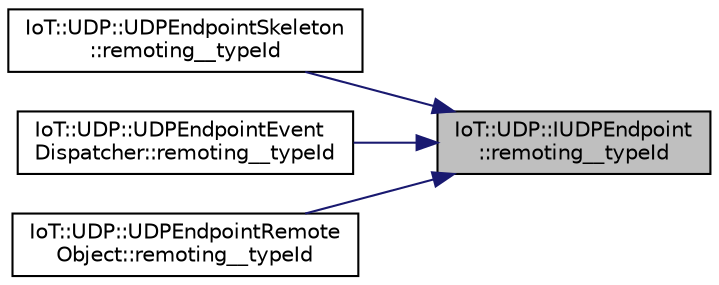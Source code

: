 digraph "IoT::UDP::IUDPEndpoint::remoting__typeId"
{
 // LATEX_PDF_SIZE
  edge [fontname="Helvetica",fontsize="10",labelfontname="Helvetica",labelfontsize="10"];
  node [fontname="Helvetica",fontsize="10",shape=record];
  rankdir="RL";
  Node1 [label="IoT::UDP::IUDPEndpoint\l::remoting__typeId",height=0.2,width=0.4,color="black", fillcolor="grey75", style="filled", fontcolor="black",tooltip=" "];
  Node1 -> Node2 [dir="back",color="midnightblue",fontsize="10",style="solid"];
  Node2 [label="IoT::UDP::UDPEndpointSkeleton\l::remoting__typeId",height=0.2,width=0.4,color="black", fillcolor="white", style="filled",URL="$classIoT_1_1UDP_1_1UDPEndpointSkeleton.html#ac13e5edcaa2f6677bcba04d2c1842baa",tooltip="Destroys a UDPEndpointSkeleton."];
  Node1 -> Node3 [dir="back",color="midnightblue",fontsize="10",style="solid"];
  Node3 [label="IoT::UDP::UDPEndpointEvent\lDispatcher::remoting__typeId",height=0.2,width=0.4,color="black", fillcolor="white", style="filled",URL="$classIoT_1_1UDP_1_1UDPEndpointEventDispatcher.html#a754fb7c8c33bbd939454b9231bd4dfc5",tooltip=" "];
  Node1 -> Node4 [dir="back",color="midnightblue",fontsize="10",style="solid"];
  Node4 [label="IoT::UDP::UDPEndpointRemote\lObject::remoting__typeId",height=0.2,width=0.4,color="black", fillcolor="white", style="filled",URL="$classIoT_1_1UDP_1_1UDPEndpointRemoteObject.html#a9648cf492be1daedd59a8a6ef4f2311d",tooltip="Returns the object's URI."];
}
